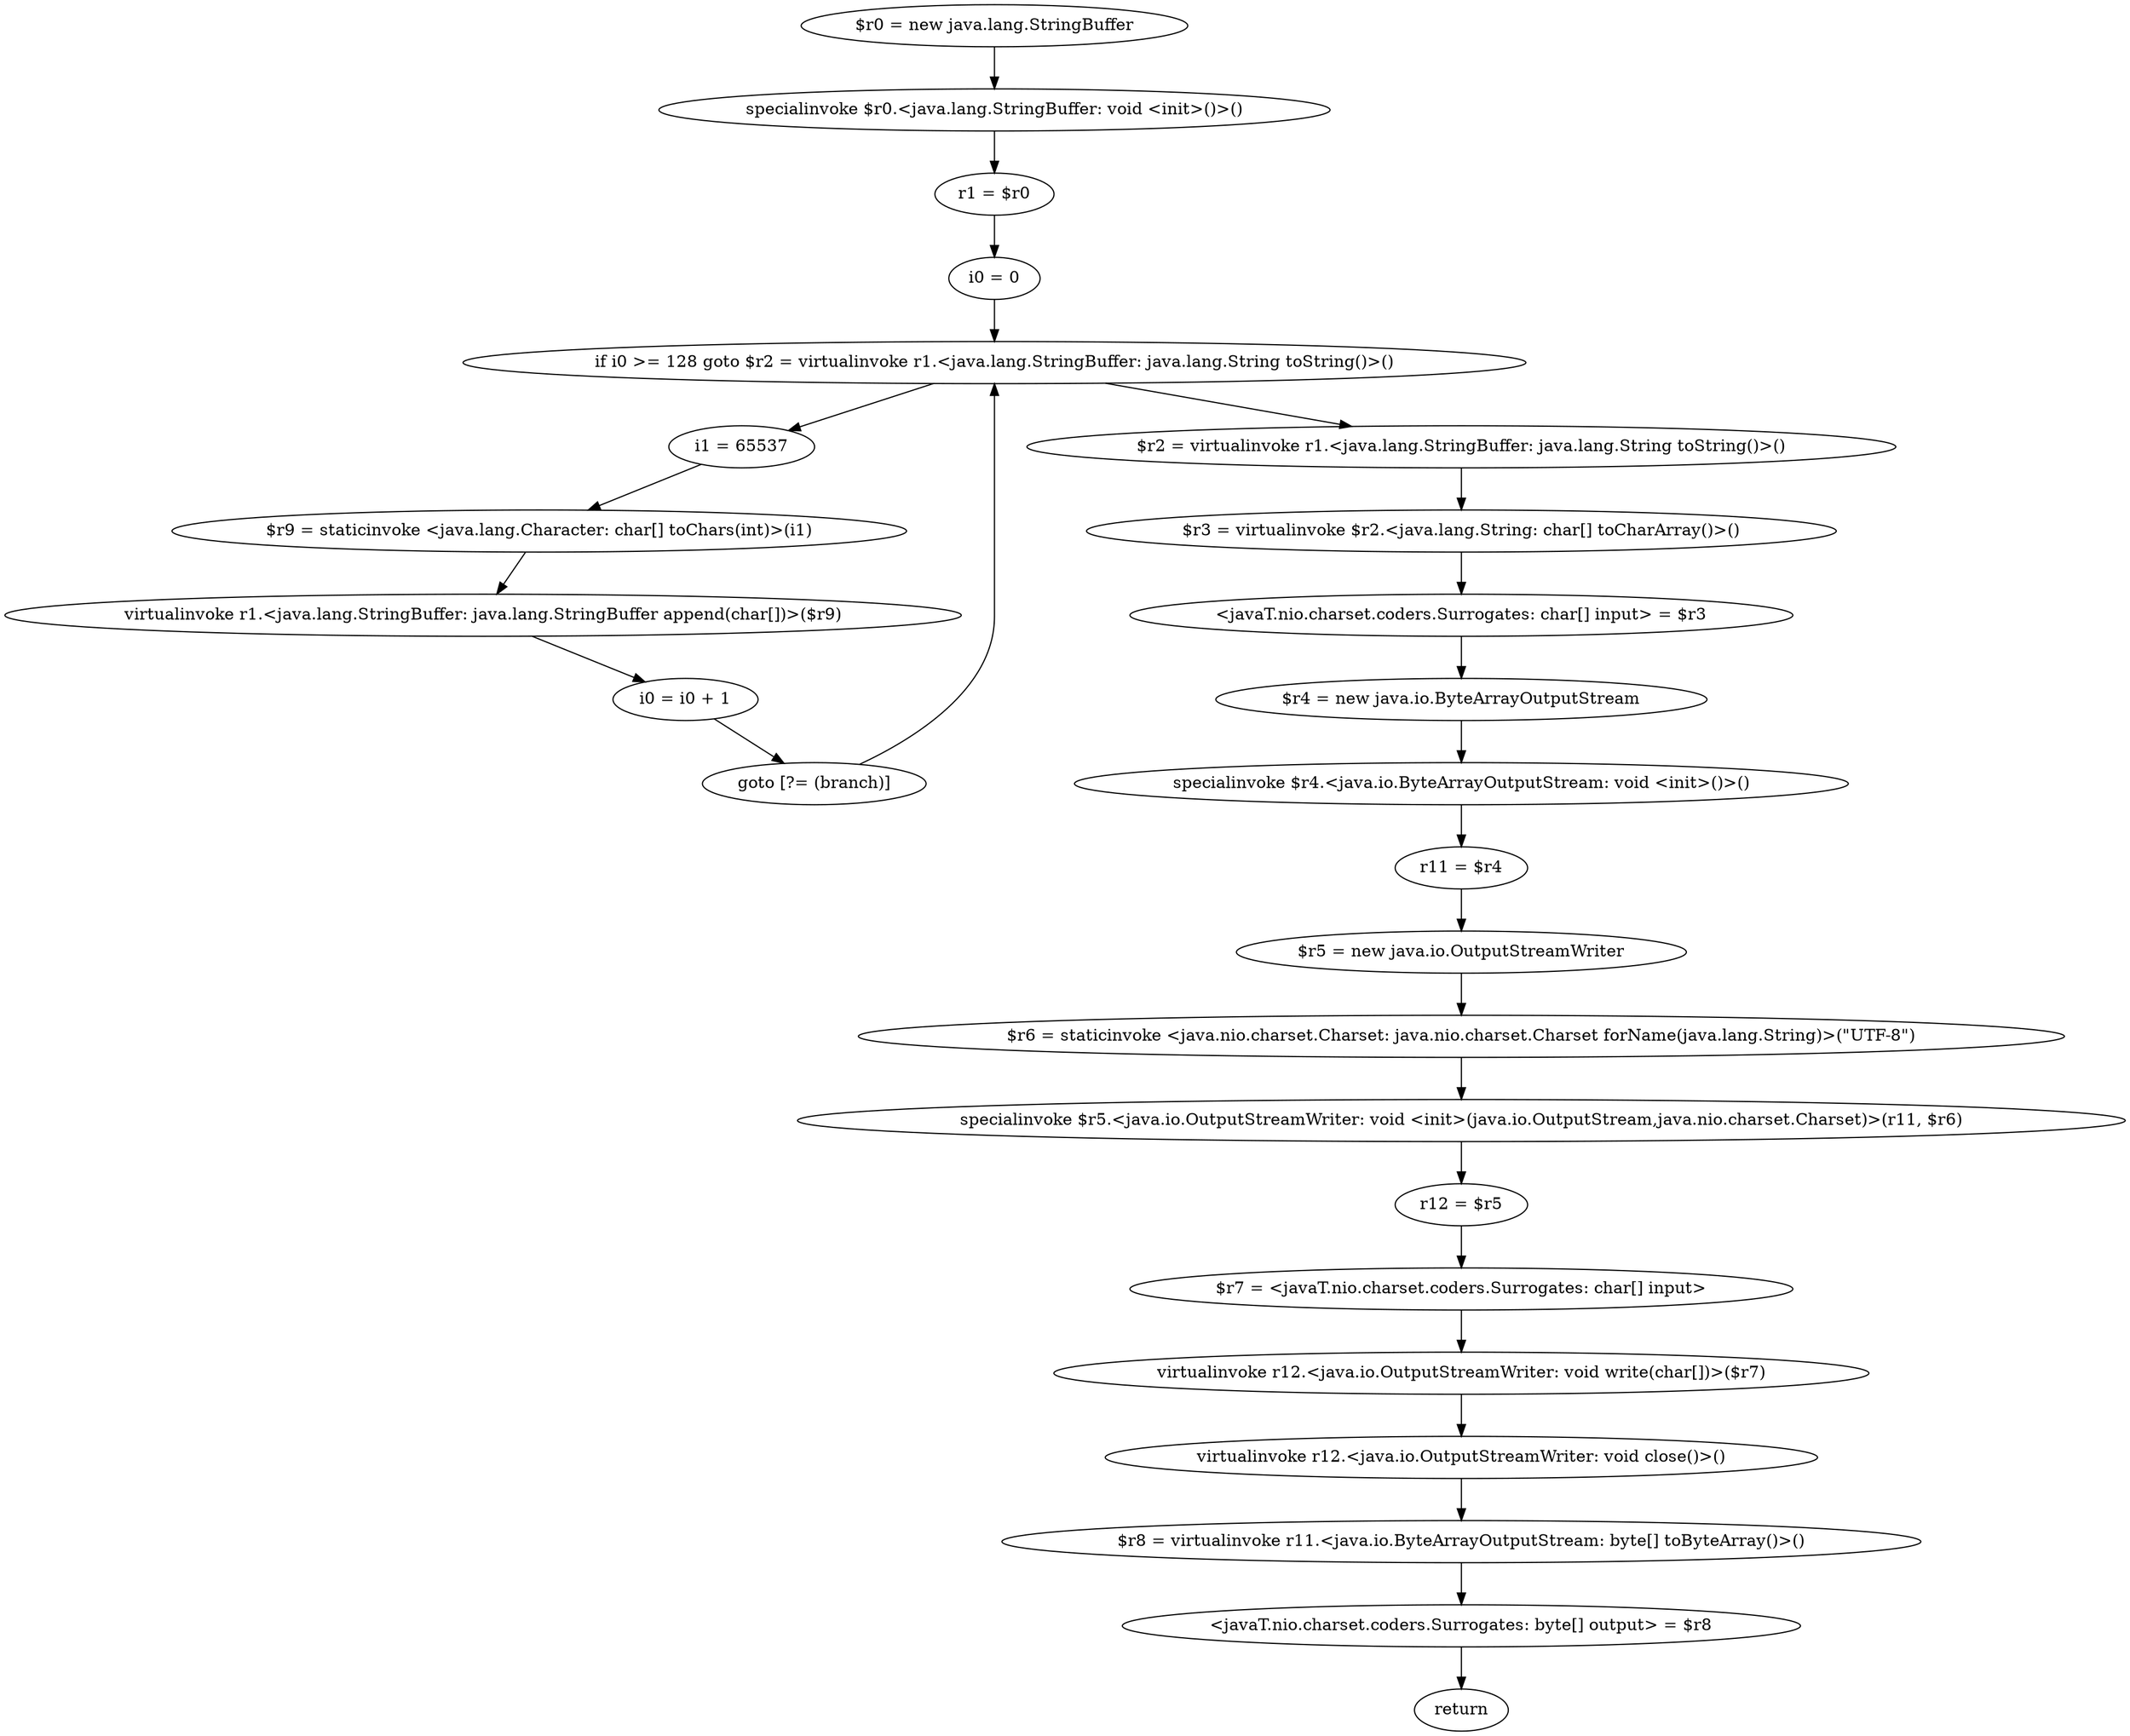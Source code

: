 digraph "unitGraph" {
    "$r0 = new java.lang.StringBuffer"
    "specialinvoke $r0.<java.lang.StringBuffer: void <init>()>()"
    "r1 = $r0"
    "i0 = 0"
    "if i0 >= 128 goto $r2 = virtualinvoke r1.<java.lang.StringBuffer: java.lang.String toString()>()"
    "i1 = 65537"
    "$r9 = staticinvoke <java.lang.Character: char[] toChars(int)>(i1)"
    "virtualinvoke r1.<java.lang.StringBuffer: java.lang.StringBuffer append(char[])>($r9)"
    "i0 = i0 + 1"
    "goto [?= (branch)]"
    "$r2 = virtualinvoke r1.<java.lang.StringBuffer: java.lang.String toString()>()"
    "$r3 = virtualinvoke $r2.<java.lang.String: char[] toCharArray()>()"
    "<javaT.nio.charset.coders.Surrogates: char[] input> = $r3"
    "$r4 = new java.io.ByteArrayOutputStream"
    "specialinvoke $r4.<java.io.ByteArrayOutputStream: void <init>()>()"
    "r11 = $r4"
    "$r5 = new java.io.OutputStreamWriter"
    "$r6 = staticinvoke <java.nio.charset.Charset: java.nio.charset.Charset forName(java.lang.String)>(\"UTF-8\")"
    "specialinvoke $r5.<java.io.OutputStreamWriter: void <init>(java.io.OutputStream,java.nio.charset.Charset)>(r11, $r6)"
    "r12 = $r5"
    "$r7 = <javaT.nio.charset.coders.Surrogates: char[] input>"
    "virtualinvoke r12.<java.io.OutputStreamWriter: void write(char[])>($r7)"
    "virtualinvoke r12.<java.io.OutputStreamWriter: void close()>()"
    "$r8 = virtualinvoke r11.<java.io.ByteArrayOutputStream: byte[] toByteArray()>()"
    "<javaT.nio.charset.coders.Surrogates: byte[] output> = $r8"
    "return"
    "$r0 = new java.lang.StringBuffer"->"specialinvoke $r0.<java.lang.StringBuffer: void <init>()>()";
    "specialinvoke $r0.<java.lang.StringBuffer: void <init>()>()"->"r1 = $r0";
    "r1 = $r0"->"i0 = 0";
    "i0 = 0"->"if i0 >= 128 goto $r2 = virtualinvoke r1.<java.lang.StringBuffer: java.lang.String toString()>()";
    "if i0 >= 128 goto $r2 = virtualinvoke r1.<java.lang.StringBuffer: java.lang.String toString()>()"->"i1 = 65537";
    "if i0 >= 128 goto $r2 = virtualinvoke r1.<java.lang.StringBuffer: java.lang.String toString()>()"->"$r2 = virtualinvoke r1.<java.lang.StringBuffer: java.lang.String toString()>()";
    "i1 = 65537"->"$r9 = staticinvoke <java.lang.Character: char[] toChars(int)>(i1)";
    "$r9 = staticinvoke <java.lang.Character: char[] toChars(int)>(i1)"->"virtualinvoke r1.<java.lang.StringBuffer: java.lang.StringBuffer append(char[])>($r9)";
    "virtualinvoke r1.<java.lang.StringBuffer: java.lang.StringBuffer append(char[])>($r9)"->"i0 = i0 + 1";
    "i0 = i0 + 1"->"goto [?= (branch)]";
    "goto [?= (branch)]"->"if i0 >= 128 goto $r2 = virtualinvoke r1.<java.lang.StringBuffer: java.lang.String toString()>()";
    "$r2 = virtualinvoke r1.<java.lang.StringBuffer: java.lang.String toString()>()"->"$r3 = virtualinvoke $r2.<java.lang.String: char[] toCharArray()>()";
    "$r3 = virtualinvoke $r2.<java.lang.String: char[] toCharArray()>()"->"<javaT.nio.charset.coders.Surrogates: char[] input> = $r3";
    "<javaT.nio.charset.coders.Surrogates: char[] input> = $r3"->"$r4 = new java.io.ByteArrayOutputStream";
    "$r4 = new java.io.ByteArrayOutputStream"->"specialinvoke $r4.<java.io.ByteArrayOutputStream: void <init>()>()";
    "specialinvoke $r4.<java.io.ByteArrayOutputStream: void <init>()>()"->"r11 = $r4";
    "r11 = $r4"->"$r5 = new java.io.OutputStreamWriter";
    "$r5 = new java.io.OutputStreamWriter"->"$r6 = staticinvoke <java.nio.charset.Charset: java.nio.charset.Charset forName(java.lang.String)>(\"UTF-8\")";
    "$r6 = staticinvoke <java.nio.charset.Charset: java.nio.charset.Charset forName(java.lang.String)>(\"UTF-8\")"->"specialinvoke $r5.<java.io.OutputStreamWriter: void <init>(java.io.OutputStream,java.nio.charset.Charset)>(r11, $r6)";
    "specialinvoke $r5.<java.io.OutputStreamWriter: void <init>(java.io.OutputStream,java.nio.charset.Charset)>(r11, $r6)"->"r12 = $r5";
    "r12 = $r5"->"$r7 = <javaT.nio.charset.coders.Surrogates: char[] input>";
    "$r7 = <javaT.nio.charset.coders.Surrogates: char[] input>"->"virtualinvoke r12.<java.io.OutputStreamWriter: void write(char[])>($r7)";
    "virtualinvoke r12.<java.io.OutputStreamWriter: void write(char[])>($r7)"->"virtualinvoke r12.<java.io.OutputStreamWriter: void close()>()";
    "virtualinvoke r12.<java.io.OutputStreamWriter: void close()>()"->"$r8 = virtualinvoke r11.<java.io.ByteArrayOutputStream: byte[] toByteArray()>()";
    "$r8 = virtualinvoke r11.<java.io.ByteArrayOutputStream: byte[] toByteArray()>()"->"<javaT.nio.charset.coders.Surrogates: byte[] output> = $r8";
    "<javaT.nio.charset.coders.Surrogates: byte[] output> = $r8"->"return";
}
